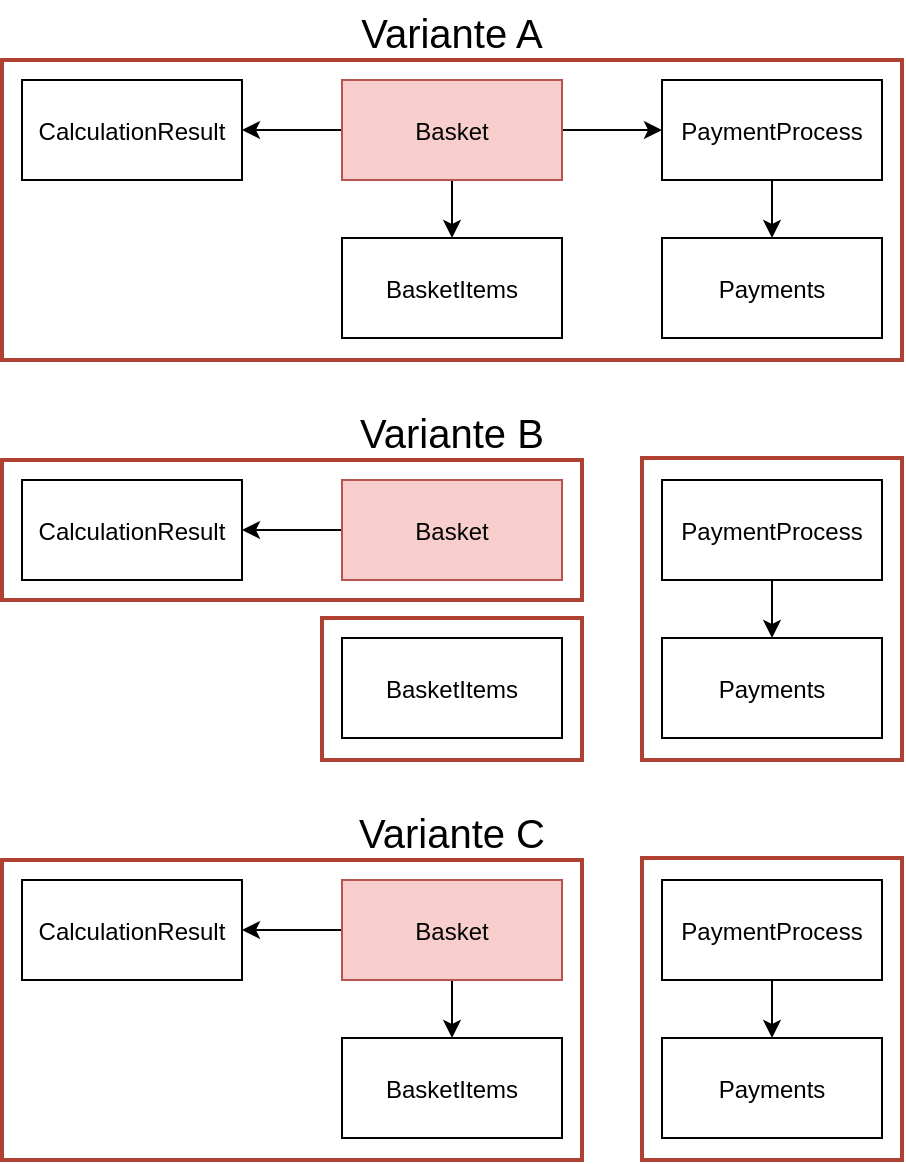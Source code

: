 <mxfile version="15.7.3" type="device"><diagram id="kRPdp_OeiBoHmRtSyjrg" name="Seite-1"><mxGraphModel dx="760" dy="707" grid="1" gridSize="10" guides="1" tooltips="1" connect="1" arrows="1" fold="1" page="1" pageScale="1" pageWidth="1169" pageHeight="827" math="0" shadow="0"><root><mxCell id="0"/><mxCell id="1" parent="0"/><mxCell id="ZI4HLbgb6Za7Kvxd6ekp-24" value="" style="rounded=0;whiteSpace=wrap;html=1;fillColor=none;strokeColor=#ae4132;strokeWidth=2;" vertex="1" parent="1"><mxGeometry x="730" y="499" width="130" height="151" as="geometry"/></mxCell><mxCell id="ZI4HLbgb6Za7Kvxd6ekp-37" value="" style="rounded=0;whiteSpace=wrap;html=1;fillColor=none;strokeColor=#ae4132;strokeWidth=2;" vertex="1" parent="1"><mxGeometry x="730" y="699" width="130" height="151" as="geometry"/></mxCell><mxCell id="ZI4HLbgb6Za7Kvxd6ekp-10" value="" style="rounded=0;whiteSpace=wrap;html=1;fillColor=none;strokeColor=#ae4132;strokeWidth=2;" vertex="1" parent="1"><mxGeometry x="410" y="300" width="450" height="150" as="geometry"/></mxCell><mxCell id="ZI4HLbgb6Za7Kvxd6ekp-3" style="edgeStyle=orthogonalEdgeStyle;rounded=0;orthogonalLoop=1;jettySize=auto;html=1;fontColor=#000000;strokeColor=#000000;" edge="1" parent="1" source="ZI4HLbgb6Za7Kvxd6ekp-1" target="ZI4HLbgb6Za7Kvxd6ekp-2"><mxGeometry relative="1" as="geometry"/></mxCell><mxCell id="ZI4HLbgb6Za7Kvxd6ekp-5" style="edgeStyle=orthogonalEdgeStyle;rounded=0;orthogonalLoop=1;jettySize=auto;html=1;fontColor=#000000;strokeColor=#000000;" edge="1" parent="1" source="ZI4HLbgb6Za7Kvxd6ekp-1" target="ZI4HLbgb6Za7Kvxd6ekp-4"><mxGeometry relative="1" as="geometry"/></mxCell><mxCell id="ZI4HLbgb6Za7Kvxd6ekp-7" style="edgeStyle=orthogonalEdgeStyle;rounded=0;orthogonalLoop=1;jettySize=auto;html=1;fontColor=#000000;strokeColor=#000000;" edge="1" parent="1" source="ZI4HLbgb6Za7Kvxd6ekp-1" target="ZI4HLbgb6Za7Kvxd6ekp-6"><mxGeometry relative="1" as="geometry"/></mxCell><mxCell id="ZI4HLbgb6Za7Kvxd6ekp-1" value="Basket" style="strokeColor=#b85450;fillColor=#f8cecc;" vertex="1" parent="1"><mxGeometry x="580" y="310" width="110" height="50" as="geometry"/></mxCell><mxCell id="ZI4HLbgb6Za7Kvxd6ekp-2" value="CalculationResult" style="strokeColor=#000000;fillColor=#FFFFFF;fontColor=#000000;" vertex="1" parent="1"><mxGeometry x="420" y="310" width="110" height="50" as="geometry"/></mxCell><mxCell id="ZI4HLbgb6Za7Kvxd6ekp-4" value="BasketItems" style="strokeColor=#000000;fillColor=#FFFFFF;fontColor=#000000;" vertex="1" parent="1"><mxGeometry x="580" y="389" width="110" height="50" as="geometry"/></mxCell><mxCell id="ZI4HLbgb6Za7Kvxd6ekp-9" style="edgeStyle=orthogonalEdgeStyle;rounded=0;orthogonalLoop=1;jettySize=auto;html=1;fontColor=#000000;strokeColor=#000000;" edge="1" parent="1" source="ZI4HLbgb6Za7Kvxd6ekp-6" target="ZI4HLbgb6Za7Kvxd6ekp-8"><mxGeometry relative="1" as="geometry"/></mxCell><mxCell id="ZI4HLbgb6Za7Kvxd6ekp-6" value="PaymentProcess" style="strokeColor=#000000;fillColor=#FFFFFF;fontColor=#000000;" vertex="1" parent="1"><mxGeometry x="740" y="310" width="110" height="50" as="geometry"/></mxCell><mxCell id="ZI4HLbgb6Za7Kvxd6ekp-8" value="Payments" style="strokeColor=#000000;fillColor=#FFFFFF;fontColor=#000000;" vertex="1" parent="1"><mxGeometry x="740" y="389" width="110" height="50" as="geometry"/></mxCell><mxCell id="ZI4HLbgb6Za7Kvxd6ekp-11" value="Variante A" style="text;align=center;verticalAlign=middle;resizable=0;points=[];autosize=1;strokeColor=none;fillColor=none;fontColor=#000000;fontStyle=0;fontSize=20;" vertex="1" parent="1"><mxGeometry x="580" y="270" width="110" height="30" as="geometry"/></mxCell><mxCell id="ZI4HLbgb6Za7Kvxd6ekp-12" value="" style="rounded=0;whiteSpace=wrap;html=1;fillColor=none;strokeColor=#ae4132;strokeWidth=2;" vertex="1" parent="1"><mxGeometry x="410" y="500" width="290" height="70" as="geometry"/></mxCell><mxCell id="ZI4HLbgb6Za7Kvxd6ekp-13" style="edgeStyle=orthogonalEdgeStyle;rounded=0;orthogonalLoop=1;jettySize=auto;html=1;fontColor=#000000;strokeColor=#000000;" edge="1" parent="1" source="ZI4HLbgb6Za7Kvxd6ekp-16" target="ZI4HLbgb6Za7Kvxd6ekp-17"><mxGeometry relative="1" as="geometry"/></mxCell><mxCell id="ZI4HLbgb6Za7Kvxd6ekp-16" value="Basket" style="strokeColor=#b85450;fillColor=#f8cecc;" vertex="1" parent="1"><mxGeometry x="580" y="510" width="110" height="50" as="geometry"/></mxCell><mxCell id="ZI4HLbgb6Za7Kvxd6ekp-17" value="CalculationResult" style="strokeColor=#000000;fillColor=#FFFFFF;fontColor=#000000;" vertex="1" parent="1"><mxGeometry x="420" y="510" width="110" height="50" as="geometry"/></mxCell><mxCell id="ZI4HLbgb6Za7Kvxd6ekp-18" value="BasketItems" style="strokeColor=#000000;fillColor=#FFFFFF;fontColor=#000000;" vertex="1" parent="1"><mxGeometry x="580" y="589" width="110" height="50" as="geometry"/></mxCell><mxCell id="ZI4HLbgb6Za7Kvxd6ekp-19" style="edgeStyle=orthogonalEdgeStyle;rounded=0;orthogonalLoop=1;jettySize=auto;html=1;fontColor=#000000;strokeColor=#000000;" edge="1" parent="1" source="ZI4HLbgb6Za7Kvxd6ekp-20" target="ZI4HLbgb6Za7Kvxd6ekp-21"><mxGeometry relative="1" as="geometry"/></mxCell><mxCell id="ZI4HLbgb6Za7Kvxd6ekp-20" value="PaymentProcess" style="strokeColor=#000000;fillColor=#FFFFFF;fontColor=#000000;" vertex="1" parent="1"><mxGeometry x="740" y="510" width="110" height="50" as="geometry"/></mxCell><mxCell id="ZI4HLbgb6Za7Kvxd6ekp-21" value="Payments" style="strokeColor=#000000;fillColor=#FFFFFF;fontColor=#000000;" vertex="1" parent="1"><mxGeometry x="740" y="589" width="110" height="50" as="geometry"/></mxCell><mxCell id="ZI4HLbgb6Za7Kvxd6ekp-22" value="Variante B" style="text;align=center;verticalAlign=middle;resizable=0;points=[];autosize=1;strokeColor=none;fillColor=none;fontColor=#000000;fontStyle=0;fontSize=20;" vertex="1" parent="1"><mxGeometry x="580" y="470" width="110" height="30" as="geometry"/></mxCell><mxCell id="ZI4HLbgb6Za7Kvxd6ekp-23" value="" style="rounded=0;whiteSpace=wrap;html=1;fillColor=none;strokeColor=#ae4132;strokeWidth=2;" vertex="1" parent="1"><mxGeometry x="570" y="579" width="130" height="71" as="geometry"/></mxCell><mxCell id="ZI4HLbgb6Za7Kvxd6ekp-25" value="" style="rounded=0;whiteSpace=wrap;html=1;fillColor=none;strokeColor=#ae4132;strokeWidth=2;" vertex="1" parent="1"><mxGeometry x="410" y="700" width="290" height="150" as="geometry"/></mxCell><mxCell id="ZI4HLbgb6Za7Kvxd6ekp-26" style="edgeStyle=orthogonalEdgeStyle;rounded=0;orthogonalLoop=1;jettySize=auto;html=1;fontColor=#000000;strokeColor=#000000;" edge="1" parent="1" source="ZI4HLbgb6Za7Kvxd6ekp-29" target="ZI4HLbgb6Za7Kvxd6ekp-30"><mxGeometry relative="1" as="geometry"/></mxCell><mxCell id="ZI4HLbgb6Za7Kvxd6ekp-27" style="edgeStyle=orthogonalEdgeStyle;rounded=0;orthogonalLoop=1;jettySize=auto;html=1;fontColor=#000000;strokeColor=#000000;" edge="1" parent="1" source="ZI4HLbgb6Za7Kvxd6ekp-29" target="ZI4HLbgb6Za7Kvxd6ekp-31"><mxGeometry relative="1" as="geometry"/></mxCell><mxCell id="ZI4HLbgb6Za7Kvxd6ekp-29" value="Basket" style="strokeColor=#b85450;fillColor=#f8cecc;" vertex="1" parent="1"><mxGeometry x="580" y="710" width="110" height="50" as="geometry"/></mxCell><mxCell id="ZI4HLbgb6Za7Kvxd6ekp-30" value="CalculationResult" style="strokeColor=#000000;fillColor=#FFFFFF;fontColor=#000000;" vertex="1" parent="1"><mxGeometry x="420" y="710" width="110" height="50" as="geometry"/></mxCell><mxCell id="ZI4HLbgb6Za7Kvxd6ekp-31" value="BasketItems" style="strokeColor=#000000;fillColor=#FFFFFF;fontColor=#000000;" vertex="1" parent="1"><mxGeometry x="580" y="789" width="110" height="50" as="geometry"/></mxCell><mxCell id="ZI4HLbgb6Za7Kvxd6ekp-32" style="edgeStyle=orthogonalEdgeStyle;rounded=0;orthogonalLoop=1;jettySize=auto;html=1;fontColor=#000000;strokeColor=#000000;" edge="1" parent="1" source="ZI4HLbgb6Za7Kvxd6ekp-33" target="ZI4HLbgb6Za7Kvxd6ekp-34"><mxGeometry relative="1" as="geometry"/></mxCell><mxCell id="ZI4HLbgb6Za7Kvxd6ekp-33" value="PaymentProcess" style="strokeColor=#000000;fillColor=#FFFFFF;fontColor=#000000;" vertex="1" parent="1"><mxGeometry x="740" y="710" width="110" height="50" as="geometry"/></mxCell><mxCell id="ZI4HLbgb6Za7Kvxd6ekp-34" value="Payments" style="strokeColor=#000000;fillColor=#FFFFFF;fontColor=#000000;" vertex="1" parent="1"><mxGeometry x="740" y="789" width="110" height="50" as="geometry"/></mxCell><mxCell id="ZI4HLbgb6Za7Kvxd6ekp-35" value="Variante C" style="text;align=center;verticalAlign=middle;resizable=0;points=[];autosize=1;strokeColor=none;fillColor=none;fontColor=#000000;fontStyle=0;fontSize=20;" vertex="1" parent="1"><mxGeometry x="580" y="670" width="110" height="30" as="geometry"/></mxCell></root></mxGraphModel></diagram></mxfile>